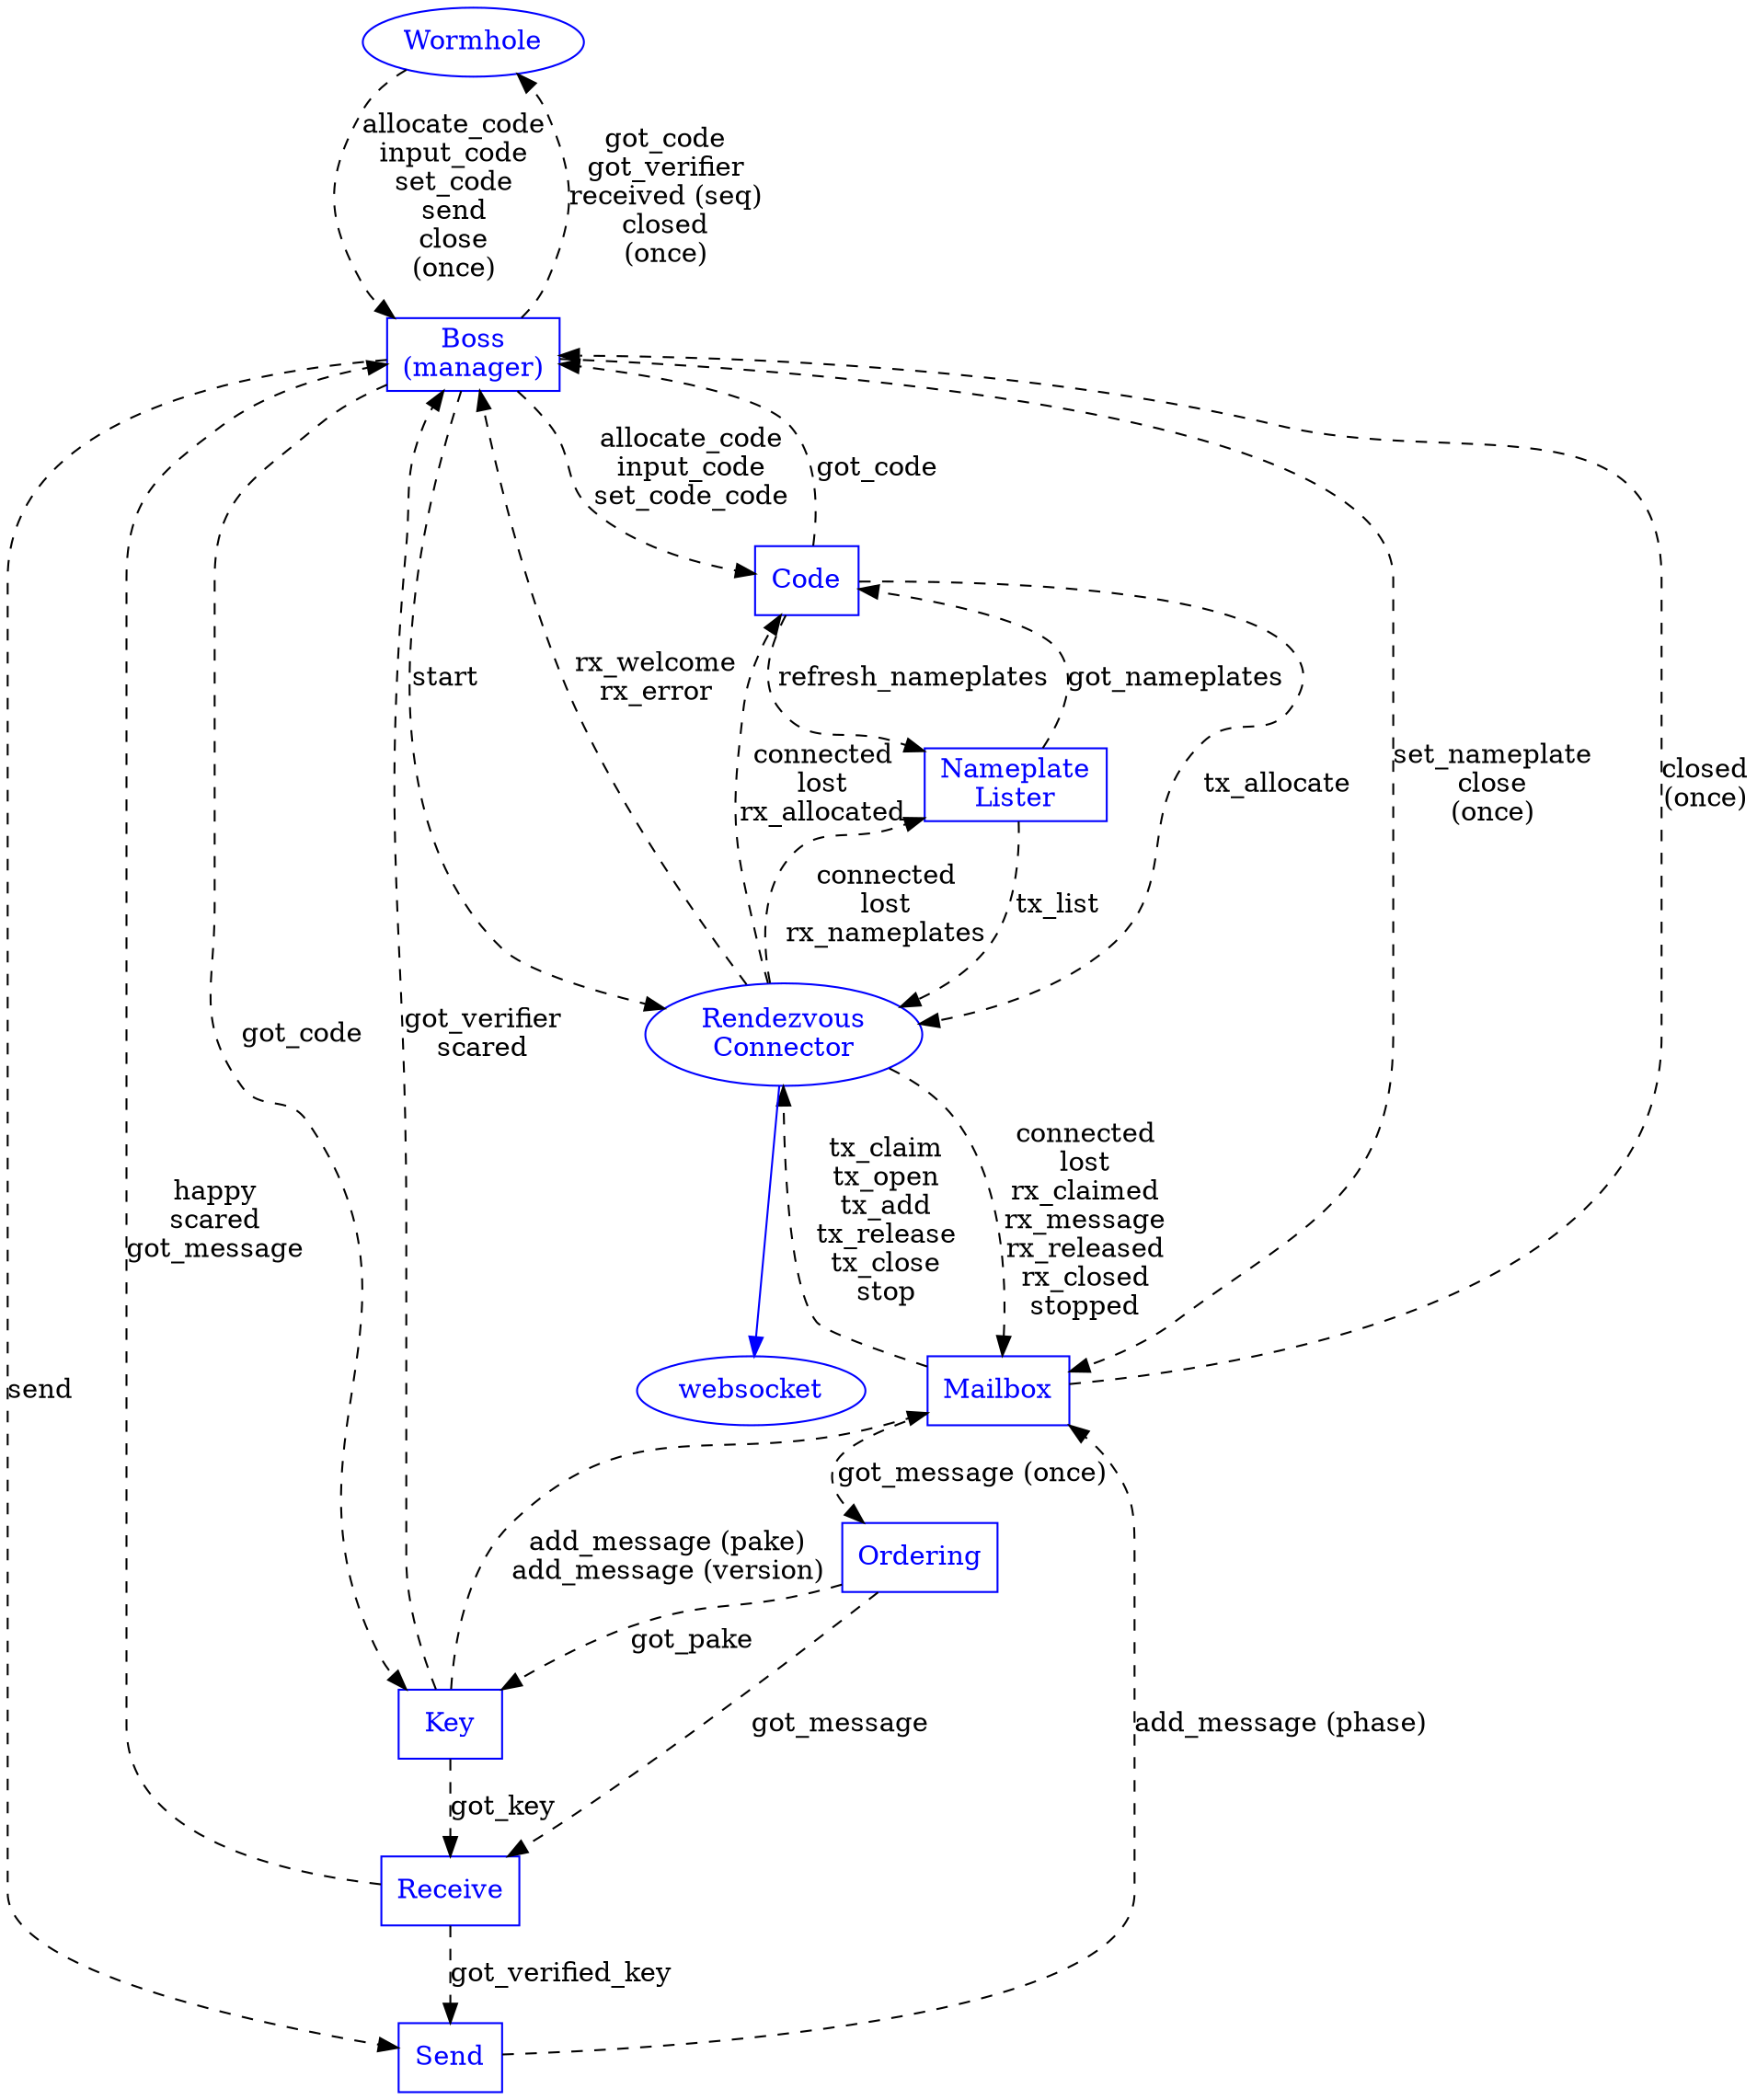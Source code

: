 digraph {
        Wormhole [shape="oval" color="blue" fontcolor="blue"]
        Boss [shape="box" label="Boss\n(manager)"
                  color="blue" fontcolor="blue"]
        Mailbox [shape="box" color="blue" fontcolor="blue"]
        Connection [label="Rendezvous\nConnector"
                    shape="oval" color="blue" fontcolor="blue"]
        websocket [color="blue" fontcolor="blue"]
        Order [shape="box" label="Ordering" color="blue" fontcolor="blue"]
        Key [shape="box" label="Key" color="blue" fontcolor="blue"]
        Send [shape="box" label="Send" color="blue" fontcolor="blue"]
        Receive [shape="box" label="Receive" color="blue" fontcolor="blue"]
        Code [shape="box" label="Code" color="blue" fontcolor="blue"]
        Nameplates [shape="box" label="Nameplate\nLister"
                    color="blue" fontcolor="blue"
                    ]

        Connection -> websocket [color="blue"]
        #Connection -> Order [color="blue"]

        Wormhole -> Boss [style="dashed" label="allocate_code\ninput_code\nset_code\nsend\nclose\n(once)"]
        #Wormhole -> Boss [color="blue"]
        Boss -> Wormhole [style="dashed" label="got_code\ngot_verifier\nreceived (seq)\nclosed\n(once)"]

        #Boss -> Connection [color="blue"]
        Boss -> Connection [style="dashed" label="start"]
        Connection -> Boss [style="dashed" label="rx_welcome\nrx_error"]

        Boss -> Send [style="dashed" label="send"]

        Boss -> Mailbox [style="dashed"
                             label="set_nameplate\nclose\n(once)"
                             ]
        #Boss -> Mailbox [color="blue"]
        Mailbox -> Boss [style="dashed" label="closed\n(once)"]
        Mailbox -> Order [style="dashed" label="got_message (once)"]
        Boss -> Key [style="dashed" label="got_code"]
        Key -> Boss [style="dashed" label="got_verifier\nscared"]
        Order -> Key [style="dashed" label="got_pake"]
        Order -> Receive [style="dashed" label="got_message"]
        #Boss -> Key [color="blue"]
        Key -> Mailbox [style="dashed" label="add_message (pake)\nadd_message (version)"]
        Receive -> Send [style="dashed" label="got_verified_key"]
        Send -> Mailbox [style="dashed" label="add_message (phase)"]

        Key -> Receive [style="dashed" label="got_key"]
        Receive -> Boss [style="dashed"
                             label="happy\nscared\ngot_message"]

        Mailbox -> Connection [style="dashed"
                               label="tx_claim\ntx_open\ntx_add\ntx_release\ntx_close\nstop"
                               ]
        Connection -> Mailbox [style="dashed"
                               label="connected\nlost\nrx_claimed\nrx_message\nrx_released\nrx_closed\nstopped"]

        Connection -> Nameplates [style="dashed"
                                  label="connected\nlost\nrx_nameplates"
                                  ]
        Nameplates -> Connection [style="dashed"
                                  label="tx_list"
                                  ]

        #Boss -> Code [color="blue"]
        Connection -> Code [style="dashed"
                            label="connected\nlost\nrx_allocated"]
        Code -> Connection [style="dashed"
                            label="tx_allocate"
                            ]
        Nameplates -> Code [style="dashed"
                            label="got_nameplates"
                            ]
        #Code -> Nameplates [color="blue"]
        Code -> Nameplates [style="dashed"
                            label="refresh_nameplates"
                            ]
        Boss -> Code [style="dashed"
                      label="allocate_code\ninput_code\nset_code_code"]
        Code -> Boss [style="dashed"
                      label="got_code"]


}
